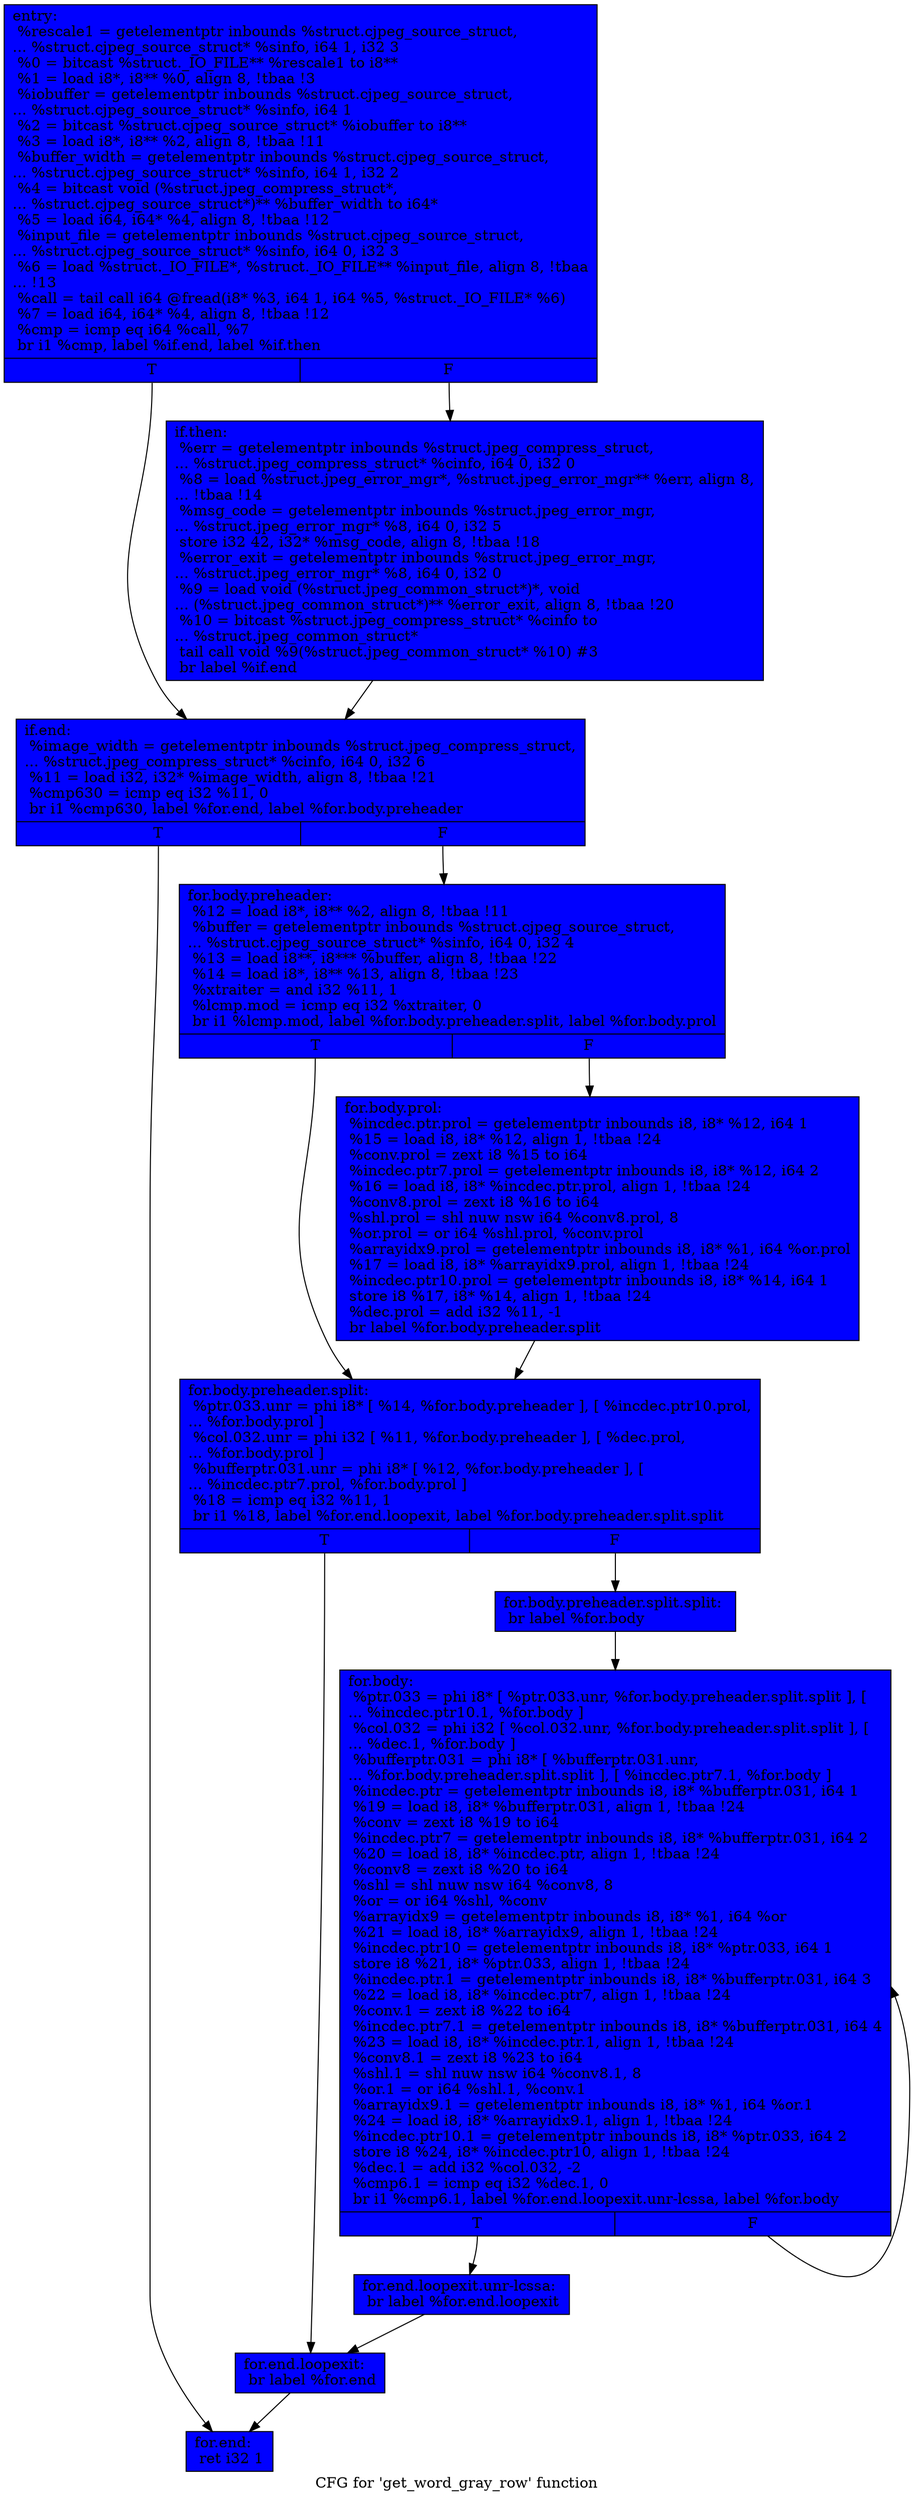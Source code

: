 digraph "CFG for 'get_word_gray_row' function" {
	label="CFG for 'get_word_gray_row' function";

	Node0x5804e00 [shape=record, style = filled, fillcolor = blue, label="{entry:\l  %rescale1 = getelementptr inbounds %struct.cjpeg_source_struct,\l... %struct.cjpeg_source_struct* %sinfo, i64 1, i32 3\l  %0 = bitcast %struct._IO_FILE** %rescale1 to i8**\l  %1 = load i8*, i8** %0, align 8, !tbaa !3\l  %iobuffer = getelementptr inbounds %struct.cjpeg_source_struct,\l... %struct.cjpeg_source_struct* %sinfo, i64 1\l  %2 = bitcast %struct.cjpeg_source_struct* %iobuffer to i8**\l  %3 = load i8*, i8** %2, align 8, !tbaa !11\l  %buffer_width = getelementptr inbounds %struct.cjpeg_source_struct,\l... %struct.cjpeg_source_struct* %sinfo, i64 1, i32 2\l  %4 = bitcast void (%struct.jpeg_compress_struct*,\l... %struct.cjpeg_source_struct*)** %buffer_width to i64*\l  %5 = load i64, i64* %4, align 8, !tbaa !12\l  %input_file = getelementptr inbounds %struct.cjpeg_source_struct,\l... %struct.cjpeg_source_struct* %sinfo, i64 0, i32 3\l  %6 = load %struct._IO_FILE*, %struct._IO_FILE** %input_file, align 8, !tbaa\l... !13\l  %call = tail call i64 @fread(i8* %3, i64 1, i64 %5, %struct._IO_FILE* %6)\l  %7 = load i64, i64* %4, align 8, !tbaa !12\l  %cmp = icmp eq i64 %call, %7\l  br i1 %cmp, label %if.end, label %if.then\l|{<s0>T|<s1>F}}"];
	Node0x5804e00:s0 -> Node0x5806260;
	Node0x5804e00:s1 -> Node0x5806330;
	Node0x5806330 [shape=record, style = filled, fillcolor = blue, label="{if.then:                                          \l  %err = getelementptr inbounds %struct.jpeg_compress_struct,\l... %struct.jpeg_compress_struct* %cinfo, i64 0, i32 0\l  %8 = load %struct.jpeg_error_mgr*, %struct.jpeg_error_mgr** %err, align 8,\l... !tbaa !14\l  %msg_code = getelementptr inbounds %struct.jpeg_error_mgr,\l... %struct.jpeg_error_mgr* %8, i64 0, i32 5\l  store i32 42, i32* %msg_code, align 8, !tbaa !18\l  %error_exit = getelementptr inbounds %struct.jpeg_error_mgr,\l... %struct.jpeg_error_mgr* %8, i64 0, i32 0\l  %9 = load void (%struct.jpeg_common_struct*)*, void\l... (%struct.jpeg_common_struct*)** %error_exit, align 8, !tbaa !20\l  %10 = bitcast %struct.jpeg_compress_struct* %cinfo to\l... %struct.jpeg_common_struct*\l  tail call void %9(%struct.jpeg_common_struct* %10) #3\l  br label %if.end\l}"];
	Node0x5806330 -> Node0x5806260;
	Node0x5806260 [shape=record, style = filled, fillcolor = blue, label="{if.end:                                           \l  %image_width = getelementptr inbounds %struct.jpeg_compress_struct,\l... %struct.jpeg_compress_struct* %cinfo, i64 0, i32 6\l  %11 = load i32, i32* %image_width, align 8, !tbaa !21\l  %cmp630 = icmp eq i32 %11, 0\l  br i1 %cmp630, label %for.end, label %for.body.preheader\l|{<s0>T|<s1>F}}"];
	Node0x5806260:s0 -> Node0x5806c00;
	Node0x5806260:s1 -> Node0x5806d00;
	Node0x5806d00 [shape=record, style = filled, fillcolor = blue, label="{for.body.preheader:                               \l  %12 = load i8*, i8** %2, align 8, !tbaa !11\l  %buffer = getelementptr inbounds %struct.cjpeg_source_struct,\l... %struct.cjpeg_source_struct* %sinfo, i64 0, i32 4\l  %13 = load i8**, i8*** %buffer, align 8, !tbaa !22\l  %14 = load i8*, i8** %13, align 8, !tbaa !23\l  %xtraiter = and i32 %11, 1\l  %lcmp.mod = icmp eq i32 %xtraiter, 0\l  br i1 %lcmp.mod, label %for.body.preheader.split, label %for.body.prol\l|{<s0>T|<s1>F}}"];
	Node0x5806d00:s0 -> Node0x5807180;
	Node0x5806d00:s1 -> Node0x58072a0;
	Node0x58072a0 [shape=record, style = filled, fillcolor = blue, label="{for.body.prol:                                    \l  %incdec.ptr.prol = getelementptr inbounds i8, i8* %12, i64 1\l  %15 = load i8, i8* %12, align 1, !tbaa !24\l  %conv.prol = zext i8 %15 to i64\l  %incdec.ptr7.prol = getelementptr inbounds i8, i8* %12, i64 2\l  %16 = load i8, i8* %incdec.ptr.prol, align 1, !tbaa !24\l  %conv8.prol = zext i8 %16 to i64\l  %shl.prol = shl nuw nsw i64 %conv8.prol, 8\l  %or.prol = or i64 %shl.prol, %conv.prol\l  %arrayidx9.prol = getelementptr inbounds i8, i8* %1, i64 %or.prol\l  %17 = load i8, i8* %arrayidx9.prol, align 1, !tbaa !24\l  %incdec.ptr10.prol = getelementptr inbounds i8, i8* %14, i64 1\l  store i8 %17, i8* %14, align 1, !tbaa !24\l  %dec.prol = add i32 %11, -1\l  br label %for.body.preheader.split\l}"];
	Node0x58072a0 -> Node0x5807180;
	Node0x5807180 [shape=record, style = filled, fillcolor = blue, label="{for.body.preheader.split:                         \l  %ptr.033.unr = phi i8* [ %14, %for.body.preheader ], [ %incdec.ptr10.prol,\l... %for.body.prol ]\l  %col.032.unr = phi i32 [ %11, %for.body.preheader ], [ %dec.prol,\l... %for.body.prol ]\l  %bufferptr.031.unr = phi i8* [ %12, %for.body.preheader ], [\l... %incdec.ptr7.prol, %for.body.prol ]\l  %18 = icmp eq i32 %11, 1\l  br i1 %18, label %for.end.loopexit, label %for.body.preheader.split.split\l|{<s0>T|<s1>F}}"];
	Node0x5807180:s0 -> Node0x582cb80;
	Node0x5807180:s1 -> Node0x582cc80;
	Node0x582cc80 [shape=record, style = filled, fillcolor = blue, label="{for.body.preheader.split.split:                   \l  br label %for.body\l}"];
	Node0x582cc80 -> Node0x582ce30;
	Node0x582ce30 [shape=record, style = filled, fillcolor = blue, label="{for.body:                                         \l  %ptr.033 = phi i8* [ %ptr.033.unr, %for.body.preheader.split.split ], [\l... %incdec.ptr10.1, %for.body ]\l  %col.032 = phi i32 [ %col.032.unr, %for.body.preheader.split.split ], [\l... %dec.1, %for.body ]\l  %bufferptr.031 = phi i8* [ %bufferptr.031.unr,\l... %for.body.preheader.split.split ], [ %incdec.ptr7.1, %for.body ]\l  %incdec.ptr = getelementptr inbounds i8, i8* %bufferptr.031, i64 1\l  %19 = load i8, i8* %bufferptr.031, align 1, !tbaa !24\l  %conv = zext i8 %19 to i64\l  %incdec.ptr7 = getelementptr inbounds i8, i8* %bufferptr.031, i64 2\l  %20 = load i8, i8* %incdec.ptr, align 1, !tbaa !24\l  %conv8 = zext i8 %20 to i64\l  %shl = shl nuw nsw i64 %conv8, 8\l  %or = or i64 %shl, %conv\l  %arrayidx9 = getelementptr inbounds i8, i8* %1, i64 %or\l  %21 = load i8, i8* %arrayidx9, align 1, !tbaa !24\l  %incdec.ptr10 = getelementptr inbounds i8, i8* %ptr.033, i64 1\l  store i8 %21, i8* %ptr.033, align 1, !tbaa !24\l  %incdec.ptr.1 = getelementptr inbounds i8, i8* %bufferptr.031, i64 3\l  %22 = load i8, i8* %incdec.ptr7, align 1, !tbaa !24\l  %conv.1 = zext i8 %22 to i64\l  %incdec.ptr7.1 = getelementptr inbounds i8, i8* %bufferptr.031, i64 4\l  %23 = load i8, i8* %incdec.ptr.1, align 1, !tbaa !24\l  %conv8.1 = zext i8 %23 to i64\l  %shl.1 = shl nuw nsw i64 %conv8.1, 8\l  %or.1 = or i64 %shl.1, %conv.1\l  %arrayidx9.1 = getelementptr inbounds i8, i8* %1, i64 %or.1\l  %24 = load i8, i8* %arrayidx9.1, align 1, !tbaa !24\l  %incdec.ptr10.1 = getelementptr inbounds i8, i8* %ptr.033, i64 2\l  store i8 %24, i8* %incdec.ptr10, align 1, !tbaa !24\l  %dec.1 = add i32 %col.032, -2\l  %cmp6.1 = icmp eq i32 %dec.1, 0\l  br i1 %cmp6.1, label %for.end.loopexit.unr-lcssa, label %for.body\l|{<s0>T|<s1>F}}"];
	Node0x582ce30:s0 -> Node0x582e470;
	Node0x582ce30:s1 -> Node0x582ce30;
	Node0x582e470 [shape=record, style = filled, fillcolor = blue, label="{for.end.loopexit.unr-lcssa:                       \l  br label %for.end.loopexit\l}"];
	Node0x582e470 -> Node0x582cb80;
	Node0x582cb80 [shape=record, style = filled, fillcolor = blue, label="{for.end.loopexit:                                 \l  br label %for.end\l}"];
	Node0x582cb80 -> Node0x5806c00;
	Node0x5806c00 [shape=record, style = filled, fillcolor = blue, label="{for.end:                                          \l  ret i32 1\l}"];
}
